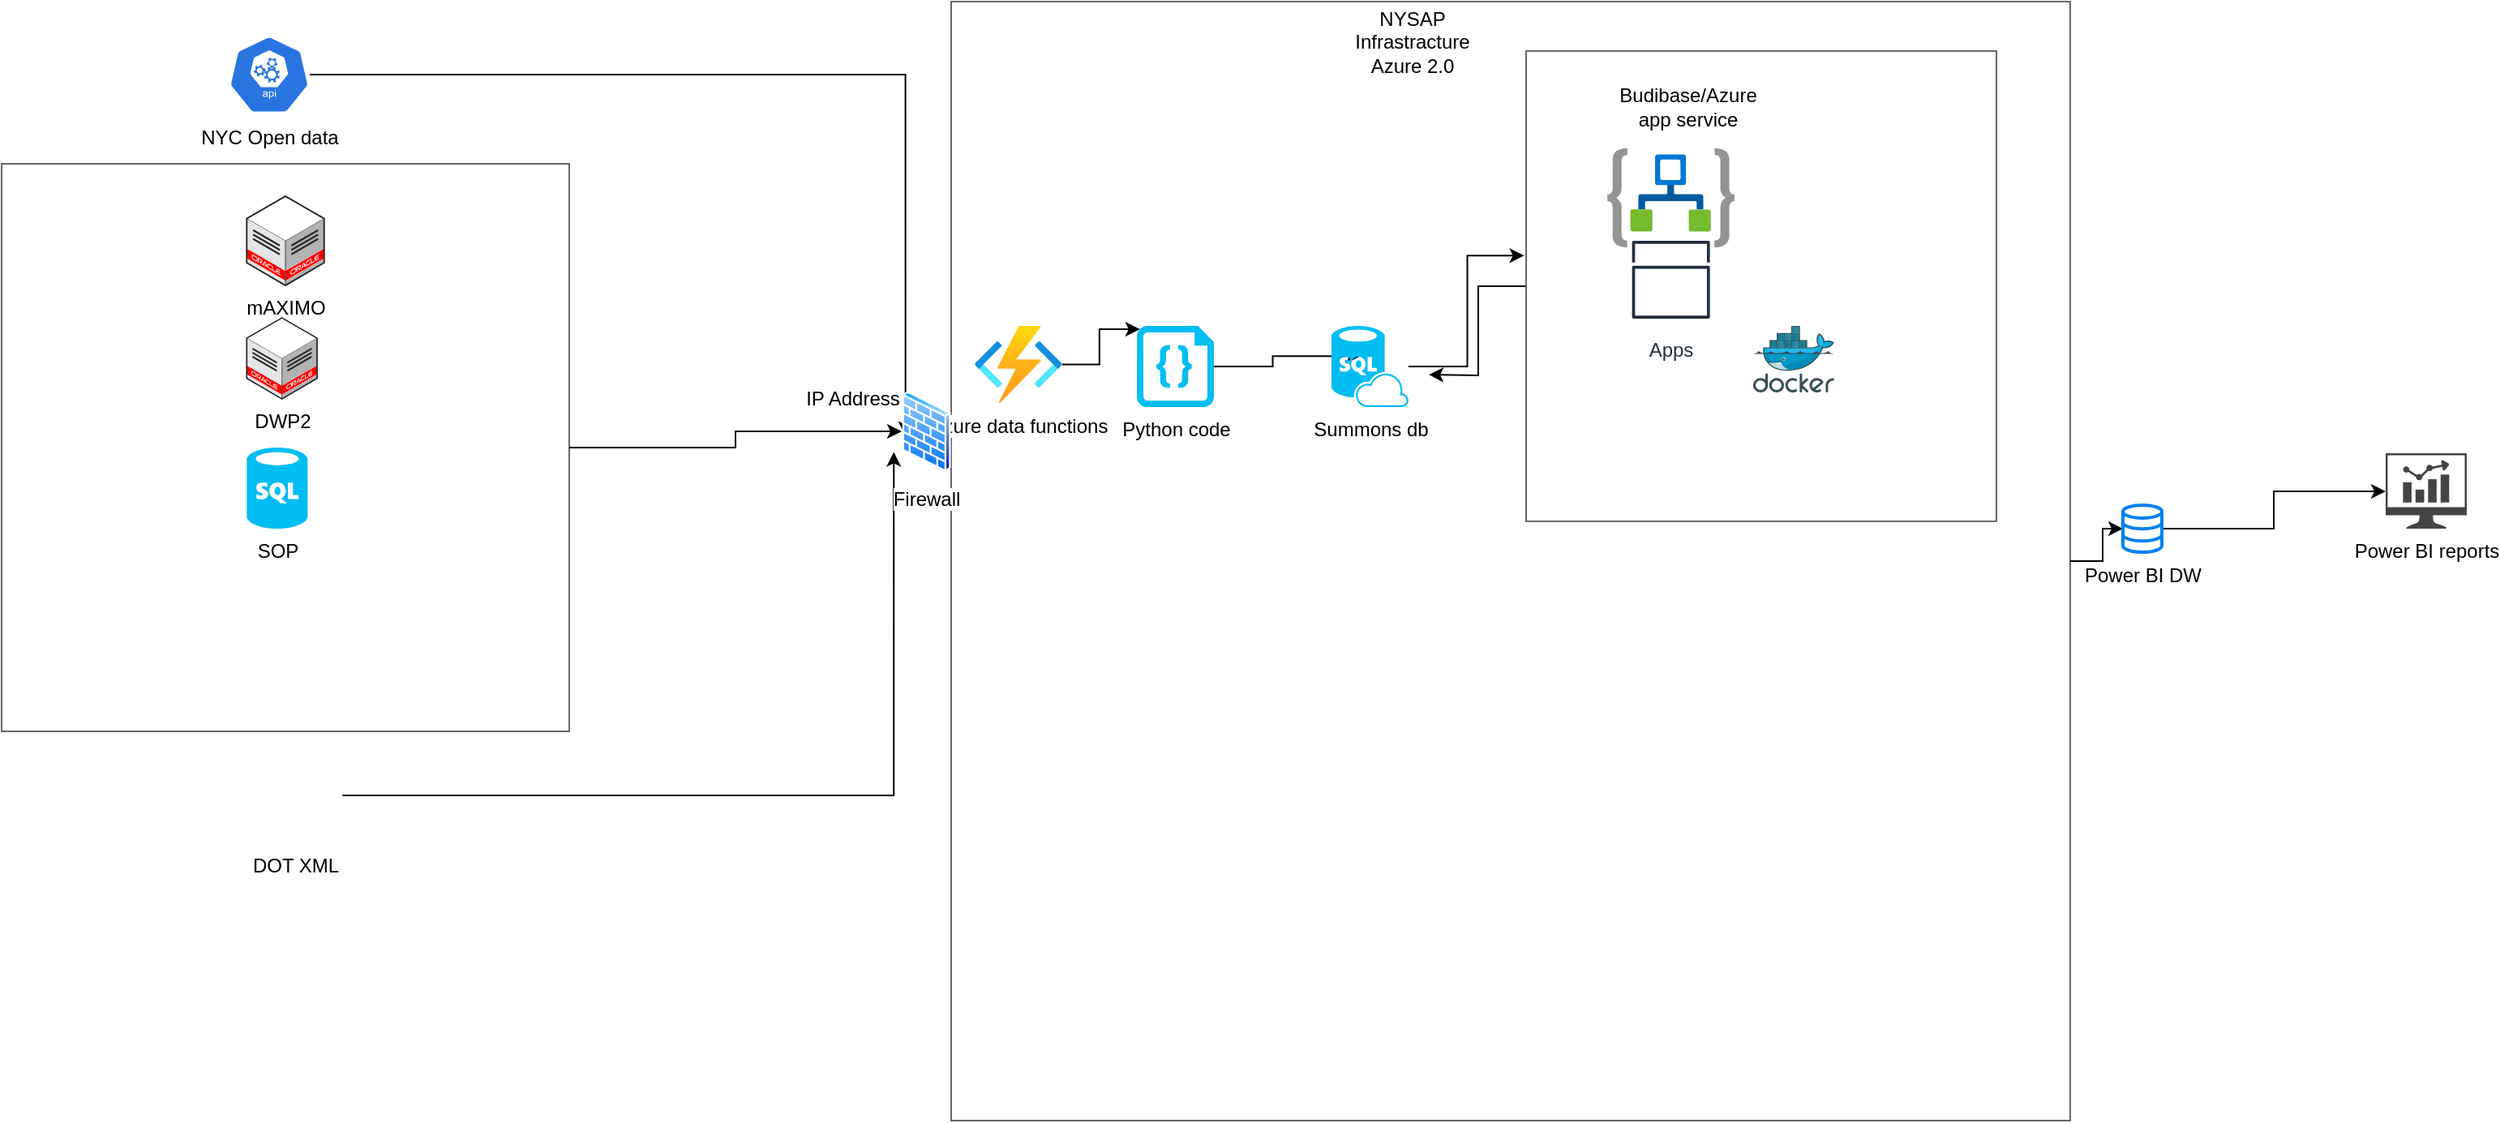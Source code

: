 <mxfile version="21.6.8" type="github">
  <diagram name="Page-1" id="aCAemqEQ7k2VGs6UA13f">
    <mxGraphModel dx="1846" dy="1681" grid="1" gridSize="10" guides="1" tooltips="1" connect="1" arrows="1" fold="1" page="1" pageScale="1" pageWidth="850" pageHeight="1100" math="0" shadow="0">
      <root>
        <mxCell id="0" />
        <mxCell id="1" parent="0" />
        <mxCell id="oESFjLRme1hrRh3XEGf6-26" style="edgeStyle=orthogonalEdgeStyle;rounded=0;orthogonalLoop=1;jettySize=auto;html=1;" edge="1" parent="1" source="oESFjLRme1hrRh3XEGf6-28" target="oESFjLRme1hrRh3XEGf6-25">
          <mxGeometry relative="1" as="geometry">
            <Array as="points">
              <mxPoint x="1161" y="235" />
              <mxPoint x="1161" y="212" />
            </Array>
          </mxGeometry>
        </mxCell>
        <mxCell id="AG-qAVcDoFYbE1f2QO8a-22" value="" style="whiteSpace=wrap;html=1;aspect=fixed;fillColor=none;strokeColor=#666666;shadow=0;gradientColor=#b3b3b3;" parent="1" vertex="1">
          <mxGeometry x="345.5" y="-90" width="690" height="690" as="geometry" />
        </mxCell>
        <mxCell id="oESFjLRme1hrRh3XEGf6-32" style="edgeStyle=orthogonalEdgeStyle;rounded=0;orthogonalLoop=1;jettySize=auto;html=1;entryX=1.039;entryY=1.26;entryDx=0;entryDy=0;entryPerimeter=0;" edge="1" parent="1" source="qrzukkUhEbSACDhmpOdy-3" target="AG-qAVcDoFYbE1f2QO8a-43">
          <mxGeometry relative="1" as="geometry" />
        </mxCell>
        <mxCell id="qrzukkUhEbSACDhmpOdy-3" value="NYC Open data&lt;br&gt;" style="sketch=0;html=1;dashed=0;whitespace=wrap;fillColor=#2875E2;strokeColor=#ffffff;points=[[0.005,0.63,0],[0.1,0.2,0],[0.9,0.2,0],[0.5,0,0],[0.995,0.63,0],[0.72,0.99,0],[0.5,1,0],[0.28,0.99,0]];verticalLabelPosition=bottom;align=center;verticalAlign=top;shape=mxgraph.kubernetes.icon;prIcon=api" parent="1" vertex="1">
          <mxGeometry x="-100" y="-70" width="50" height="50" as="geometry" />
        </mxCell>
        <mxCell id="AG-qAVcDoFYbE1f2QO8a-23" value="NYSAP Infrastracture Azure 2.0" style="text;html=1;strokeColor=none;fillColor=none;align=center;verticalAlign=middle;whiteSpace=wrap;rounded=0;" parent="1" vertex="1">
          <mxGeometry x="600" y="-80" width="60" height="30" as="geometry" />
        </mxCell>
        <mxCell id="AG-qAVcDoFYbE1f2QO8a-43" value="IP Address" style="text;html=1;strokeColor=none;fillColor=none;align=center;verticalAlign=middle;whiteSpace=wrap;rounded=0;" parent="1" vertex="1">
          <mxGeometry x="255" y="140" width="60" height="30" as="geometry" />
        </mxCell>
        <mxCell id="qrzukkUhEbSACDhmpOdy-5" value="" style="whiteSpace=wrap;html=1;aspect=fixed;fillColor=none;strokeColor=#666666;shadow=0;gradientColor=#b3b3b3;" parent="1" vertex="1">
          <mxGeometry x="-240" y="10" width="350" height="350" as="geometry" />
        </mxCell>
        <mxCell id="oESFjLRme1hrRh3XEGf6-3" value="" style="group" vertex="1" connectable="0" parent="1">
          <mxGeometry x="360" y="-10" width="325.5" height="331.25" as="geometry" />
        </mxCell>
        <mxCell id="oESFjLRme1hrRh3XEGf6-15" style="edgeStyle=orthogonalEdgeStyle;rounded=0;orthogonalLoop=1;jettySize=auto;html=1;exitX=1;exitY=0.5;exitDx=0;exitDy=0;exitPerimeter=0;entryX=0.379;entryY=0.372;entryDx=0;entryDy=0;entryPerimeter=0;" edge="1" parent="oESFjLRme1hrRh3XEGf6-3" source="AG-qAVcDoFYbE1f2QO8a-14" target="AG-qAVcDoFYbE1f2QO8a-13">
          <mxGeometry relative="1" as="geometry" />
        </mxCell>
        <mxCell id="AG-qAVcDoFYbE1f2QO8a-14" value="Python code&lt;br&gt;" style="verticalLabelPosition=bottom;html=1;verticalAlign=top;align=center;strokeColor=none;fillColor=#00BEF2;shape=mxgraph.azure.code_file;pointerEvents=1;" parent="oESFjLRme1hrRh3XEGf6-3" vertex="1">
          <mxGeometry x="100" y="120" width="47.5" height="50" as="geometry" />
        </mxCell>
        <mxCell id="oESFjLRme1hrRh3XEGf6-14" style="edgeStyle=orthogonalEdgeStyle;rounded=0;orthogonalLoop=1;jettySize=auto;html=1;entryX=0.04;entryY=0.04;entryDx=0;entryDy=0;entryPerimeter=0;" edge="1" parent="oESFjLRme1hrRh3XEGf6-3" source="AG-qAVcDoFYbE1f2QO8a-5" target="AG-qAVcDoFYbE1f2QO8a-14">
          <mxGeometry relative="1" as="geometry" />
        </mxCell>
        <mxCell id="AG-qAVcDoFYbE1f2QO8a-5" value="Azure data functions&lt;br&gt;" style="image;aspect=fixed;html=1;points=[];align=center;fontSize=12;image=img/lib/azure2/iot/Function_Apps.svg;" parent="oESFjLRme1hrRh3XEGf6-3" vertex="1">
          <mxGeometry y="120" width="53.84" height="47.5" as="geometry" />
        </mxCell>
        <mxCell id="AG-qAVcDoFYbE1f2QO8a-13" value="Summons db" style="verticalLabelPosition=bottom;html=1;verticalAlign=top;align=center;strokeColor=none;fillColor=#00BEF2;shape=mxgraph.azure.sql_database_sql_azure;" parent="oESFjLRme1hrRh3XEGf6-3" vertex="1">
          <mxGeometry x="220" y="120" width="47.5" height="50" as="geometry" />
        </mxCell>
        <mxCell id="oESFjLRme1hrRh3XEGf6-6" value="" style="group" vertex="1" connectable="0" parent="1">
          <mxGeometry x="-88.82" y="30" width="47.64" height="205" as="geometry" />
        </mxCell>
        <mxCell id="qrzukkUhEbSACDhmpOdy-1" value="mAXIMO" style="verticalLabelPosition=bottom;html=1;verticalAlign=top;strokeWidth=1;align=center;outlineConnect=0;dashed=0;outlineConnect=0;shape=mxgraph.aws3d.oracleDataCenter;fillColor=#ffffff;strokeColor=#5E5E5E;aspect=fixed;" parent="oESFjLRme1hrRh3XEGf6-6" vertex="1">
          <mxGeometry width="47.64" height="55" as="geometry" />
        </mxCell>
        <mxCell id="qrzukkUhEbSACDhmpOdy-2" value="DWP2" style="verticalLabelPosition=bottom;html=1;verticalAlign=top;strokeWidth=1;align=center;outlineConnect=0;dashed=0;outlineConnect=0;shape=mxgraph.aws3d.oracleDataCenter;fillColor=#ffffff;strokeColor=#5E5E5E;aspect=fixed;" parent="oESFjLRme1hrRh3XEGf6-6" vertex="1">
          <mxGeometry y="75" width="43.32" height="50" as="geometry" />
        </mxCell>
        <mxCell id="qrzukkUhEbSACDhmpOdy-4" value="SOP" style="verticalLabelPosition=bottom;html=1;verticalAlign=top;align=center;strokeColor=none;fillColor=#00BEF2;shape=mxgraph.azure.sql_database;" parent="oESFjLRme1hrRh3XEGf6-6" vertex="1">
          <mxGeometry y="155" width="37.5" height="50" as="geometry" />
        </mxCell>
        <mxCell id="oESFjLRme1hrRh3XEGf6-33" style="edgeStyle=orthogonalEdgeStyle;rounded=0;orthogonalLoop=1;jettySize=auto;html=1;entryX=-0.16;entryY=0.754;entryDx=0;entryDy=0;entryPerimeter=0;" edge="1" parent="1" source="oESFjLRme1hrRh3XEGf6-8" target="AG-qAVcDoFYbE1f2QO8a-47">
          <mxGeometry relative="1" as="geometry" />
        </mxCell>
        <mxCell id="oESFjLRme1hrRh3XEGf6-8" value="DOT XML" style="shape=image;html=1;verticalAlign=top;verticalLabelPosition=bottom;labelBackgroundColor=#ffffff;imageAspect=0;aspect=fixed;image=https://cdn1.iconfinder.com/data/icons/bootstrap-vol-3/16/filetype-xml-128.png" vertex="1" parent="1">
          <mxGeometry x="-88.82" y="370" width="59" height="59" as="geometry" />
        </mxCell>
        <mxCell id="oESFjLRme1hrRh3XEGf6-12" value="" style="edgeStyle=orthogonalEdgeStyle;rounded=0;orthogonalLoop=1;jettySize=auto;html=1;entryX=0;entryY=0.5;entryDx=0;entryDy=0;" edge="1" parent="1" source="qrzukkUhEbSACDhmpOdy-5" target="AG-qAVcDoFYbE1f2QO8a-47">
          <mxGeometry relative="1" as="geometry">
            <mxPoint x="110" y="185" as="sourcePoint" />
            <mxPoint x="346" y="185" as="targetPoint" />
          </mxGeometry>
        </mxCell>
        <mxCell id="AG-qAVcDoFYbE1f2QO8a-47" value="Firewall&lt;br&gt;" style="image;aspect=fixed;perimeter=ellipsePerimeter;html=1;align=center;shadow=0;dashed=0;spacingTop=3;image=img/lib/active_directory/firewall.svg;" parent="1" vertex="1">
          <mxGeometry x="315" y="150" width="30.5" height="50" as="geometry" />
        </mxCell>
        <mxCell id="oESFjLRme1hrRh3XEGf6-19" value="" style="group" vertex="1" connectable="0" parent="1">
          <mxGeometry x="750" y="0.45" width="240" height="230" as="geometry" />
        </mxCell>
        <mxCell id="AG-qAVcDoFYbE1f2QO8a-17" value="Apps" style="sketch=0;outlineConnect=0;fontColor=#232F3E;gradientColor=none;strokeColor=#232F3E;fillColor=#ffffff;dashed=0;verticalLabelPosition=bottom;verticalAlign=top;align=center;html=1;fontSize=12;fontStyle=0;aspect=fixed;shape=mxgraph.aws4.resourceIcon;resIcon=mxgraph.aws4.apps;" parent="oESFjLRme1hrRh3XEGf6-19" vertex="1">
          <mxGeometry x="9.33" y="51.04" width="60.0" height="60.0" as="geometry" />
        </mxCell>
        <mxCell id="AG-qAVcDoFYbE1f2QO8a-18" value="" style="image;aspect=fixed;html=1;points=[];align=center;fontSize=12;image=img/lib/azure2/integration/Logic_Apps.svg;" parent="oESFjLRme1hrRh3XEGf6-19" vertex="1">
          <mxGeometry width="78.66" height="61.04" as="geometry" />
        </mxCell>
        <mxCell id="oESFjLRme1hrRh3XEGf6-31" style="edgeStyle=orthogonalEdgeStyle;rounded=0;orthogonalLoop=1;jettySize=auto;html=1;" edge="1" parent="oESFjLRme1hrRh3XEGf6-19" source="AG-qAVcDoFYbE1f2QO8a-41">
          <mxGeometry relative="1" as="geometry">
            <mxPoint x="-110" y="139.55" as="targetPoint" />
          </mxGeometry>
        </mxCell>
        <mxCell id="AG-qAVcDoFYbE1f2QO8a-41" value="" style="whiteSpace=wrap;html=1;aspect=fixed;fillColor=none;strokeColor=#666666;shadow=0;gradientColor=#b3b3b3;" parent="oESFjLRme1hrRh3XEGf6-19" vertex="1">
          <mxGeometry x="-50" y="-60" width="290" height="290" as="geometry" />
        </mxCell>
        <mxCell id="oESFjLRme1hrRh3XEGf6-23" value="Budibase/Azure app service" style="text;html=1;strokeColor=none;fillColor=none;align=center;verticalAlign=middle;whiteSpace=wrap;rounded=0;" vertex="1" parent="1">
          <mxGeometry x="770" y="-40" width="60" height="30" as="geometry" />
        </mxCell>
        <mxCell id="AG-qAVcDoFYbE1f2QO8a-42" value="" style="image;sketch=0;aspect=fixed;html=1;points=[];align=center;fontSize=12;image=img/lib/mscae/Docker.svg;" parent="1" vertex="1">
          <mxGeometry x="840" y="110" width="50" height="41" as="geometry" />
        </mxCell>
        <mxCell id="oESFjLRme1hrRh3XEGf6-25" value="Power BI reports&lt;br&gt;" style="sketch=0;pointerEvents=1;shadow=0;dashed=0;html=1;strokeColor=none;fillColor=#434445;aspect=fixed;labelPosition=center;verticalLabelPosition=bottom;verticalAlign=top;align=center;outlineConnect=0;shape=mxgraph.vvd.nsx_dashboard;" vertex="1" parent="1">
          <mxGeometry x="1230" y="188.5" width="50" height="46.5" as="geometry" />
        </mxCell>
        <mxCell id="oESFjLRme1hrRh3XEGf6-27" value="" style="edgeStyle=orthogonalEdgeStyle;rounded=0;orthogonalLoop=1;jettySize=auto;html=1;" edge="1" parent="1" source="AG-qAVcDoFYbE1f2QO8a-22" target="oESFjLRme1hrRh3XEGf6-28">
          <mxGeometry relative="1" as="geometry">
            <mxPoint x="1000" y="237" as="sourcePoint" />
            <mxPoint x="1230" y="212" as="targetPoint" />
          </mxGeometry>
        </mxCell>
        <mxCell id="oESFjLRme1hrRh3XEGf6-28" value="Power BI DW" style="html=1;verticalLabelPosition=bottom;align=center;labelBackgroundColor=#ffffff;verticalAlign=top;strokeWidth=2;strokeColor=#0080F0;shadow=0;dashed=0;shape=mxgraph.ios7.icons.data;" vertex="1" parent="1">
          <mxGeometry x="1068" y="220.45" width="24" height="29.1" as="geometry" />
        </mxCell>
        <mxCell id="oESFjLRme1hrRh3XEGf6-29" style="edgeStyle=orthogonalEdgeStyle;rounded=0;orthogonalLoop=1;jettySize=auto;html=1;entryX=-0.004;entryY=0.435;entryDx=0;entryDy=0;entryPerimeter=0;" edge="1" parent="1" source="AG-qAVcDoFYbE1f2QO8a-13" target="AG-qAVcDoFYbE1f2QO8a-41">
          <mxGeometry relative="1" as="geometry" />
        </mxCell>
      </root>
    </mxGraphModel>
  </diagram>
</mxfile>
